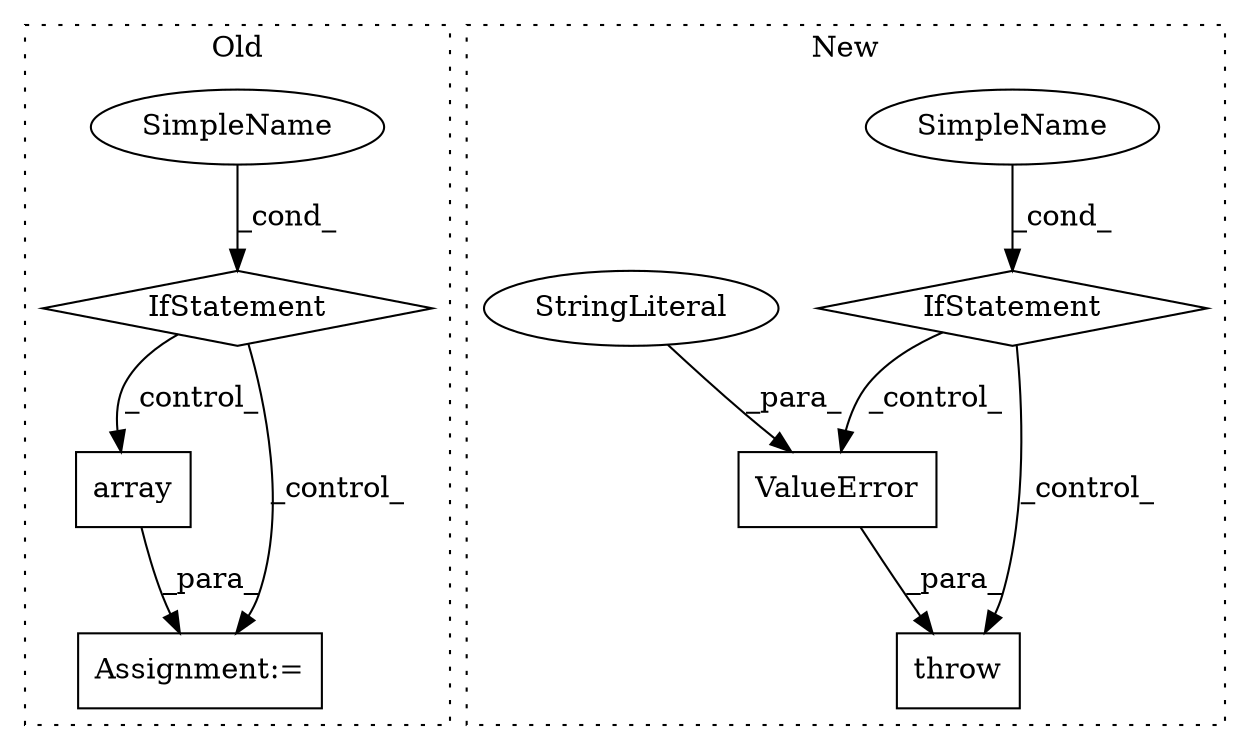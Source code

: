 digraph G {
subgraph cluster0 {
1 [label="array" a="32" s="741,748" l="6,1" shape="box"];
6 [label="Assignment:=" a="7" s="734" l="1" shape="box"];
7 [label="SimpleName" a="42" s="" l="" shape="ellipse"];
8 [label="IfStatement" a="25" s="697,719" l="4,2" shape="diamond"];
label = "Old";
style="dotted";
}
subgraph cluster1 {
2 [label="throw" a="53" s="1393" l="6" shape="box"];
3 [label="IfStatement" a="25" s="619,651" l="4,2" shape="diamond"];
4 [label="SimpleName" a="42" s="" l="" shape="ellipse"];
5 [label="ValueError" a="32" s="1399,1453" l="11,1" shape="box"];
9 [label="StringLiteral" a="45" s="1410" l="43" shape="ellipse"];
label = "New";
style="dotted";
}
1 -> 6 [label="_para_"];
3 -> 5 [label="_control_"];
3 -> 2 [label="_control_"];
4 -> 3 [label="_cond_"];
5 -> 2 [label="_para_"];
7 -> 8 [label="_cond_"];
8 -> 1 [label="_control_"];
8 -> 6 [label="_control_"];
9 -> 5 [label="_para_"];
}